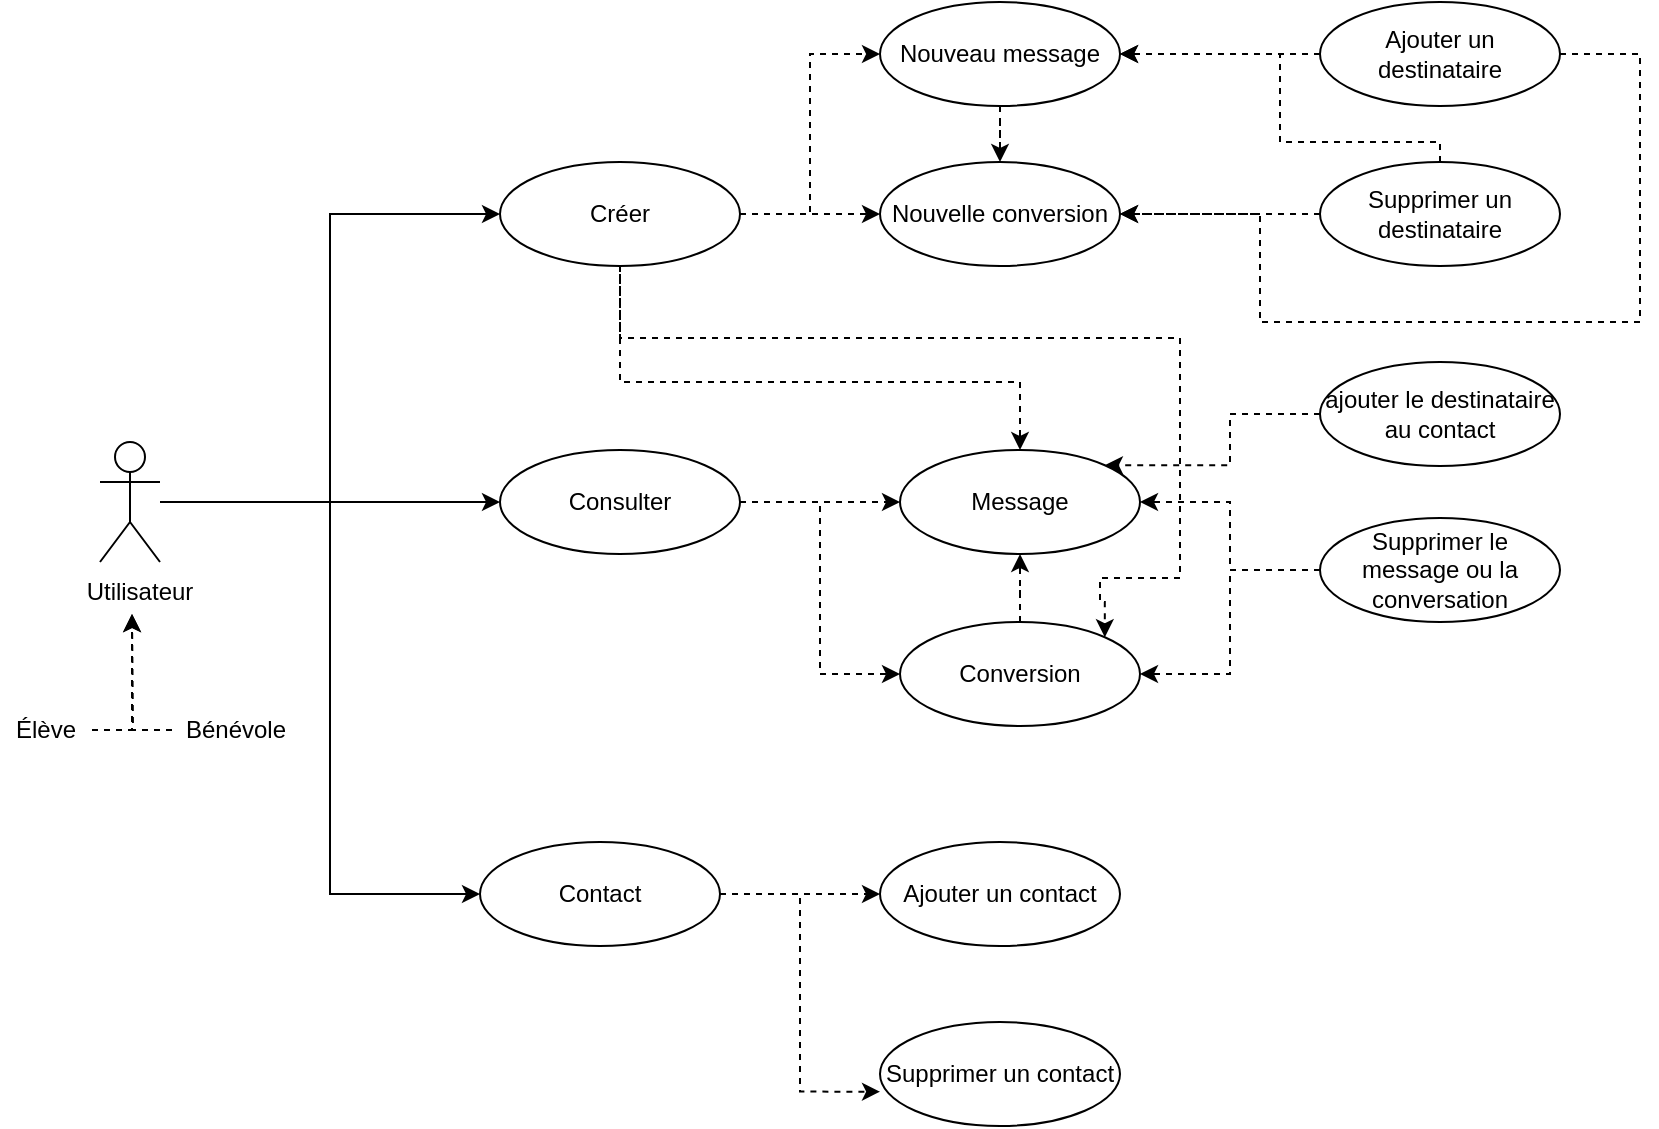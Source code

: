 <mxfile version="20.8.23" type="github">
  <diagram name="Page-1" id="rdmQYj4Cs7jWOs6_GkxZ">
    <mxGraphModel dx="989" dy="547" grid="1" gridSize="10" guides="1" tooltips="1" connect="1" arrows="1" fold="1" page="1" pageScale="1" pageWidth="827" pageHeight="1169" math="0" shadow="0">
      <root>
        <mxCell id="0" />
        <mxCell id="1" parent="0" />
        <mxCell id="GBjzqEbFsssH7kwa6L_I-11" style="edgeStyle=orthogonalEdgeStyle;rounded=0;orthogonalLoop=1;jettySize=auto;html=1;entryX=0;entryY=0.5;entryDx=0;entryDy=0;" parent="1" source="GBjzqEbFsssH7kwa6L_I-1" target="GBjzqEbFsssH7kwa6L_I-10" edge="1">
          <mxGeometry relative="1" as="geometry" />
        </mxCell>
        <mxCell id="GBjzqEbFsssH7kwa6L_I-13" style="edgeStyle=orthogonalEdgeStyle;rounded=0;orthogonalLoop=1;jettySize=auto;html=1;entryX=0;entryY=0.5;entryDx=0;entryDy=0;" parent="1" source="GBjzqEbFsssH7kwa6L_I-1" target="GBjzqEbFsssH7kwa6L_I-12" edge="1">
          <mxGeometry relative="1" as="geometry" />
        </mxCell>
        <mxCell id="GBjzqEbFsssH7kwa6L_I-25" style="edgeStyle=orthogonalEdgeStyle;rounded=0;orthogonalLoop=1;jettySize=auto;html=1;entryX=0;entryY=0.5;entryDx=0;entryDy=0;" parent="1" target="GBjzqEbFsssH7kwa6L_I-24" edge="1">
          <mxGeometry relative="1" as="geometry">
            <mxPoint x="115" y="310" as="sourcePoint" />
            <mxPoint x="275" y="506" as="targetPoint" />
            <Array as="points">
              <mxPoint x="195" y="310" />
              <mxPoint x="195" y="506" />
            </Array>
          </mxGeometry>
        </mxCell>
        <mxCell id="GBjzqEbFsssH7kwa6L_I-1" value="Actor" style="shape=umlActor;verticalLabelPosition=bottom;verticalAlign=top;html=1;outlineConnect=0;overflow=visible;noLabel=1;" parent="1" vertex="1">
          <mxGeometry x="80" y="280" width="30" height="60" as="geometry" />
        </mxCell>
        <mxCell id="GBjzqEbFsssH7kwa6L_I-2" value="Utilisateur" style="text;html=1;strokeColor=none;fillColor=none;align=center;verticalAlign=middle;whiteSpace=wrap;rounded=0;" parent="1" vertex="1">
          <mxGeometry x="70" y="340" width="60" height="30" as="geometry" />
        </mxCell>
        <mxCell id="GBjzqEbFsssH7kwa6L_I-3" value="" style="edgeStyle=orthogonalEdgeStyle;rounded=0;orthogonalLoop=1;jettySize=auto;html=1;dashed=1;" parent="1" source="GBjzqEbFsssH7kwa6L_I-4" edge="1">
          <mxGeometry relative="1" as="geometry">
            <mxPoint x="76" y="425" as="sourcePoint" />
            <mxPoint x="96" y="366" as="targetPoint" />
          </mxGeometry>
        </mxCell>
        <mxCell id="GBjzqEbFsssH7kwa6L_I-4" value="Élève" style="text;html=1;strokeColor=none;fillColor=none;align=center;verticalAlign=middle;whiteSpace=wrap;rounded=0;" parent="1" vertex="1">
          <mxGeometry x="30" y="409" width="46" height="30" as="geometry" />
        </mxCell>
        <mxCell id="GBjzqEbFsssH7kwa6L_I-5" value="" style="edgeStyle=orthogonalEdgeStyle;rounded=0;orthogonalLoop=1;jettySize=auto;html=1;dashed=1;exitX=0;exitY=0.5;exitDx=0;exitDy=0;" parent="1" source="GBjzqEbFsssH7kwa6L_I-6" edge="1">
          <mxGeometry relative="1" as="geometry">
            <mxPoint x="116" y="431" as="sourcePoint" />
            <mxPoint x="96" y="366" as="targetPoint" />
          </mxGeometry>
        </mxCell>
        <mxCell id="GBjzqEbFsssH7kwa6L_I-6" value="Bénévole" style="text;html=1;strokeColor=none;fillColor=none;align=center;verticalAlign=middle;whiteSpace=wrap;rounded=0;" parent="1" vertex="1">
          <mxGeometry x="116" y="409" width="64" height="30" as="geometry" />
        </mxCell>
        <mxCell id="GBjzqEbFsssH7kwa6L_I-16" value="" style="edgeStyle=orthogonalEdgeStyle;rounded=0;orthogonalLoop=1;jettySize=auto;html=1;dashed=1;" parent="1" source="GBjzqEbFsssH7kwa6L_I-10" target="GBjzqEbFsssH7kwa6L_I-14" edge="1">
          <mxGeometry relative="1" as="geometry">
            <Array as="points">
              <mxPoint x="460" y="310" />
              <mxPoint x="460" y="310" />
            </Array>
          </mxGeometry>
        </mxCell>
        <mxCell id="GBjzqEbFsssH7kwa6L_I-19" style="edgeStyle=orthogonalEdgeStyle;rounded=0;orthogonalLoop=1;jettySize=auto;html=1;entryX=0;entryY=0.5;entryDx=0;entryDy=0;dashed=1;" parent="1" source="GBjzqEbFsssH7kwa6L_I-10" target="GBjzqEbFsssH7kwa6L_I-17" edge="1">
          <mxGeometry relative="1" as="geometry" />
        </mxCell>
        <mxCell id="GBjzqEbFsssH7kwa6L_I-10" value="Consulter" style="ellipse;whiteSpace=wrap;html=1;" parent="1" vertex="1">
          <mxGeometry x="280" y="284" width="120" height="52" as="geometry" />
        </mxCell>
        <mxCell id="GBjzqEbFsssH7kwa6L_I-22" style="edgeStyle=orthogonalEdgeStyle;rounded=0;orthogonalLoop=1;jettySize=auto;html=1;dashed=1;" parent="1" source="GBjzqEbFsssH7kwa6L_I-12" target="GBjzqEbFsssH7kwa6L_I-21" edge="1">
          <mxGeometry relative="1" as="geometry" />
        </mxCell>
        <mxCell id="GBjzqEbFsssH7kwa6L_I-23" style="edgeStyle=orthogonalEdgeStyle;rounded=0;orthogonalLoop=1;jettySize=auto;html=1;entryX=0;entryY=0.5;entryDx=0;entryDy=0;dashed=1;" parent="1" source="GBjzqEbFsssH7kwa6L_I-12" target="GBjzqEbFsssH7kwa6L_I-20" edge="1">
          <mxGeometry relative="1" as="geometry" />
        </mxCell>
        <mxCell id="GBjzqEbFsssH7kwa6L_I-40" style="edgeStyle=orthogonalEdgeStyle;rounded=0;orthogonalLoop=1;jettySize=auto;html=1;entryX=0.5;entryY=0;entryDx=0;entryDy=0;dashed=1;" parent="1" source="GBjzqEbFsssH7kwa6L_I-12" target="GBjzqEbFsssH7kwa6L_I-14" edge="1">
          <mxGeometry relative="1" as="geometry">
            <Array as="points">
              <mxPoint x="340" y="250" />
              <mxPoint x="540" y="250" />
            </Array>
          </mxGeometry>
        </mxCell>
        <mxCell id="GBjzqEbFsssH7kwa6L_I-41" style="edgeStyle=orthogonalEdgeStyle;rounded=0;orthogonalLoop=1;jettySize=auto;html=1;dashed=1;entryX=1;entryY=0;entryDx=0;entryDy=0;" parent="1" target="GBjzqEbFsssH7kwa6L_I-17" edge="1">
          <mxGeometry relative="1" as="geometry">
            <Array as="points">
              <mxPoint x="340" y="228" />
              <mxPoint x="620" y="228" />
              <mxPoint x="620" y="348" />
              <mxPoint x="580" y="348" />
              <mxPoint x="580" y="360" />
              <mxPoint x="582" y="360" />
            </Array>
            <mxPoint x="340" y="190" as="sourcePoint" />
            <mxPoint x="582.426" y="375.615" as="targetPoint" />
          </mxGeometry>
        </mxCell>
        <mxCell id="GBjzqEbFsssH7kwa6L_I-12" value="Créer" style="ellipse;whiteSpace=wrap;html=1;" parent="1" vertex="1">
          <mxGeometry x="280" y="140" width="120" height="52" as="geometry" />
        </mxCell>
        <mxCell id="GBjzqEbFsssH7kwa6L_I-14" value="Message" style="ellipse;whiteSpace=wrap;html=1;" parent="1" vertex="1">
          <mxGeometry x="480" y="284" width="120" height="52" as="geometry" />
        </mxCell>
        <mxCell id="zAWTuySF6jtsqshDQRT_-4" style="edgeStyle=orthogonalEdgeStyle;rounded=0;orthogonalLoop=1;jettySize=auto;html=1;dashed=1;" edge="1" parent="1" source="GBjzqEbFsssH7kwa6L_I-17" target="GBjzqEbFsssH7kwa6L_I-14">
          <mxGeometry relative="1" as="geometry" />
        </mxCell>
        <mxCell id="GBjzqEbFsssH7kwa6L_I-17" value="Conversion" style="ellipse;whiteSpace=wrap;html=1;" parent="1" vertex="1">
          <mxGeometry x="480" y="370" width="120" height="52" as="geometry" />
        </mxCell>
        <mxCell id="GBjzqEbFsssH7kwa6L_I-37" value="" style="edgeStyle=orthogonalEdgeStyle;rounded=0;orthogonalLoop=1;jettySize=auto;html=1;dashed=1;" parent="1" source="GBjzqEbFsssH7kwa6L_I-20" target="GBjzqEbFsssH7kwa6L_I-21" edge="1">
          <mxGeometry relative="1" as="geometry" />
        </mxCell>
        <mxCell id="GBjzqEbFsssH7kwa6L_I-20" value="Nouveau message" style="ellipse;whiteSpace=wrap;html=1;" parent="1" vertex="1">
          <mxGeometry x="470" y="60" width="120" height="52" as="geometry" />
        </mxCell>
        <mxCell id="GBjzqEbFsssH7kwa6L_I-21" value="Nouvelle conversion" style="ellipse;whiteSpace=wrap;html=1;" parent="1" vertex="1">
          <mxGeometry x="470" y="140" width="120" height="52" as="geometry" />
        </mxCell>
        <mxCell id="GBjzqEbFsssH7kwa6L_I-28" value="" style="edgeStyle=orthogonalEdgeStyle;rounded=0;orthogonalLoop=1;jettySize=auto;html=1;dashed=1;" parent="1" source="GBjzqEbFsssH7kwa6L_I-24" target="GBjzqEbFsssH7kwa6L_I-26" edge="1">
          <mxGeometry relative="1" as="geometry" />
        </mxCell>
        <mxCell id="GBjzqEbFsssH7kwa6L_I-30" style="edgeStyle=orthogonalEdgeStyle;rounded=0;orthogonalLoop=1;jettySize=auto;html=1;entryX=0;entryY=0.67;entryDx=0;entryDy=0;entryPerimeter=0;dashed=1;" parent="1" source="GBjzqEbFsssH7kwa6L_I-24" target="GBjzqEbFsssH7kwa6L_I-29" edge="1">
          <mxGeometry relative="1" as="geometry" />
        </mxCell>
        <mxCell id="GBjzqEbFsssH7kwa6L_I-24" value="Contact" style="ellipse;whiteSpace=wrap;html=1;" parent="1" vertex="1">
          <mxGeometry x="270" y="480" width="120" height="52" as="geometry" />
        </mxCell>
        <mxCell id="GBjzqEbFsssH7kwa6L_I-26" value="Ajouter un contact" style="ellipse;whiteSpace=wrap;html=1;" parent="1" vertex="1">
          <mxGeometry x="470" y="480" width="120" height="52" as="geometry" />
        </mxCell>
        <mxCell id="GBjzqEbFsssH7kwa6L_I-29" value="Supprimer un contact" style="ellipse;whiteSpace=wrap;html=1;" parent="1" vertex="1">
          <mxGeometry x="470" y="570" width="120" height="52" as="geometry" />
        </mxCell>
        <mxCell id="GBjzqEbFsssH7kwa6L_I-33" style="edgeStyle=orthogonalEdgeStyle;rounded=0;orthogonalLoop=1;jettySize=auto;html=1;entryX=1;entryY=0.5;entryDx=0;entryDy=0;dashed=1;" parent="1" source="GBjzqEbFsssH7kwa6L_I-31" target="GBjzqEbFsssH7kwa6L_I-20" edge="1">
          <mxGeometry relative="1" as="geometry" />
        </mxCell>
        <mxCell id="GBjzqEbFsssH7kwa6L_I-36" style="edgeStyle=orthogonalEdgeStyle;rounded=0;orthogonalLoop=1;jettySize=auto;html=1;entryX=1;entryY=0.5;entryDx=0;entryDy=0;dashed=1;" parent="1" source="GBjzqEbFsssH7kwa6L_I-31" target="GBjzqEbFsssH7kwa6L_I-21" edge="1">
          <mxGeometry relative="1" as="geometry">
            <Array as="points">
              <mxPoint x="850" y="86" />
              <mxPoint x="850" y="220" />
              <mxPoint x="660" y="220" />
              <mxPoint x="660" y="166" />
            </Array>
          </mxGeometry>
        </mxCell>
        <mxCell id="GBjzqEbFsssH7kwa6L_I-31" value="Ajouter un destinataire" style="ellipse;whiteSpace=wrap;html=1;" parent="1" vertex="1">
          <mxGeometry x="690" y="60" width="120" height="52" as="geometry" />
        </mxCell>
        <mxCell id="GBjzqEbFsssH7kwa6L_I-34" style="edgeStyle=orthogonalEdgeStyle;rounded=0;orthogonalLoop=1;jettySize=auto;html=1;entryX=1;entryY=0.5;entryDx=0;entryDy=0;exitX=0.5;exitY=0;exitDx=0;exitDy=0;dashed=1;" parent="1" source="GBjzqEbFsssH7kwa6L_I-32" target="GBjzqEbFsssH7kwa6L_I-20" edge="1">
          <mxGeometry relative="1" as="geometry">
            <Array as="points">
              <mxPoint x="750" y="130" />
              <mxPoint x="670" y="130" />
              <mxPoint x="670" y="86" />
            </Array>
          </mxGeometry>
        </mxCell>
        <mxCell id="GBjzqEbFsssH7kwa6L_I-35" style="edgeStyle=orthogonalEdgeStyle;rounded=0;orthogonalLoop=1;jettySize=auto;html=1;entryX=1;entryY=0.5;entryDx=0;entryDy=0;dashed=1;" parent="1" source="GBjzqEbFsssH7kwa6L_I-32" target="GBjzqEbFsssH7kwa6L_I-21" edge="1">
          <mxGeometry relative="1" as="geometry" />
        </mxCell>
        <mxCell id="GBjzqEbFsssH7kwa6L_I-32" value="Supprimer un destinataire" style="ellipse;whiteSpace=wrap;html=1;" parent="1" vertex="1">
          <mxGeometry x="690" y="140" width="120" height="52" as="geometry" />
        </mxCell>
        <mxCell id="GBjzqEbFsssH7kwa6L_I-43" style="edgeStyle=orthogonalEdgeStyle;rounded=0;orthogonalLoop=1;jettySize=auto;html=1;entryX=1;entryY=0.5;entryDx=0;entryDy=0;dashed=1;" parent="1" source="GBjzqEbFsssH7kwa6L_I-42" target="GBjzqEbFsssH7kwa6L_I-14" edge="1">
          <mxGeometry relative="1" as="geometry" />
        </mxCell>
        <mxCell id="GBjzqEbFsssH7kwa6L_I-44" style="edgeStyle=orthogonalEdgeStyle;rounded=0;orthogonalLoop=1;jettySize=auto;html=1;entryX=1;entryY=0.5;entryDx=0;entryDy=0;dashed=1;" parent="1" source="GBjzqEbFsssH7kwa6L_I-42" target="GBjzqEbFsssH7kwa6L_I-17" edge="1">
          <mxGeometry relative="1" as="geometry" />
        </mxCell>
        <mxCell id="GBjzqEbFsssH7kwa6L_I-42" value="Supprimer le message ou la conversation" style="ellipse;whiteSpace=wrap;html=1;" parent="1" vertex="1">
          <mxGeometry x="690" y="318" width="120" height="52" as="geometry" />
        </mxCell>
        <mxCell id="zAWTuySF6jtsqshDQRT_-2" style="edgeStyle=orthogonalEdgeStyle;rounded=0;orthogonalLoop=1;jettySize=auto;html=1;entryX=1;entryY=0;entryDx=0;entryDy=0;dashed=1;" edge="1" parent="1" source="zAWTuySF6jtsqshDQRT_-1" target="GBjzqEbFsssH7kwa6L_I-14">
          <mxGeometry relative="1" as="geometry" />
        </mxCell>
        <mxCell id="zAWTuySF6jtsqshDQRT_-1" value="ajouter le destinataire au contact" style="ellipse;whiteSpace=wrap;html=1;" vertex="1" parent="1">
          <mxGeometry x="690" y="240" width="120" height="52" as="geometry" />
        </mxCell>
      </root>
    </mxGraphModel>
  </diagram>
</mxfile>
